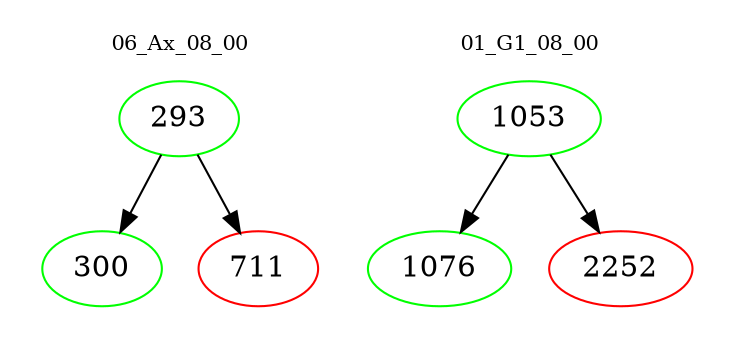digraph{
subgraph cluster_0 {
color = white
label = "06_Ax_08_00";
fontsize=10;
T0_293 [label="293", color="green"]
T0_293 -> T0_300 [color="black"]
T0_300 [label="300", color="green"]
T0_293 -> T0_711 [color="black"]
T0_711 [label="711", color="red"]
}
subgraph cluster_1 {
color = white
label = "01_G1_08_00";
fontsize=10;
T1_1053 [label="1053", color="green"]
T1_1053 -> T1_1076 [color="black"]
T1_1076 [label="1076", color="green"]
T1_1053 -> T1_2252 [color="black"]
T1_2252 [label="2252", color="red"]
}
}
